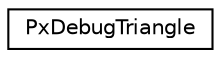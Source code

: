 digraph "Graphical Class Hierarchy"
{
  edge [fontname="Helvetica",fontsize="10",labelfontname="Helvetica",labelfontsize="10"];
  node [fontname="Helvetica",fontsize="10",shape=record];
  rankdir="LR";
  Node0 [label="PxDebugTriangle",height=0.2,width=0.4,color="black", fillcolor="white", style="filled",URL="$structPxDebugTriangle.html",tooltip="Used to store a single triangle and colour for debug rendering. "];
}
